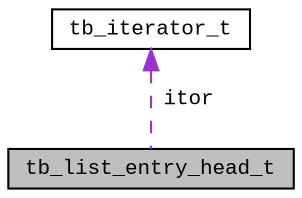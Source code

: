digraph "tb_list_entry_head_t"
{
  edge [fontname="CourierNew",fontsize="10",labelfontname="CourierNew",labelfontsize="10"];
  node [fontname="CourierNew",fontsize="10",shape=record];
  Node1 [label="tb_list_entry_head_t",height=0.2,width=0.4,color="black", fillcolor="grey75", style="filled" fontcolor="black"];
  Node2 -> Node1 [dir="back",color="darkorchid3",fontsize="10",style="dashed",label=" itor" ];
  Node2 [label="tb_iterator_t",height=0.2,width=0.4,color="black", fillcolor="white", style="filled",URL="$d1/d1a/structtb__iterator__t.html",tooltip="the iterator type "];
}
